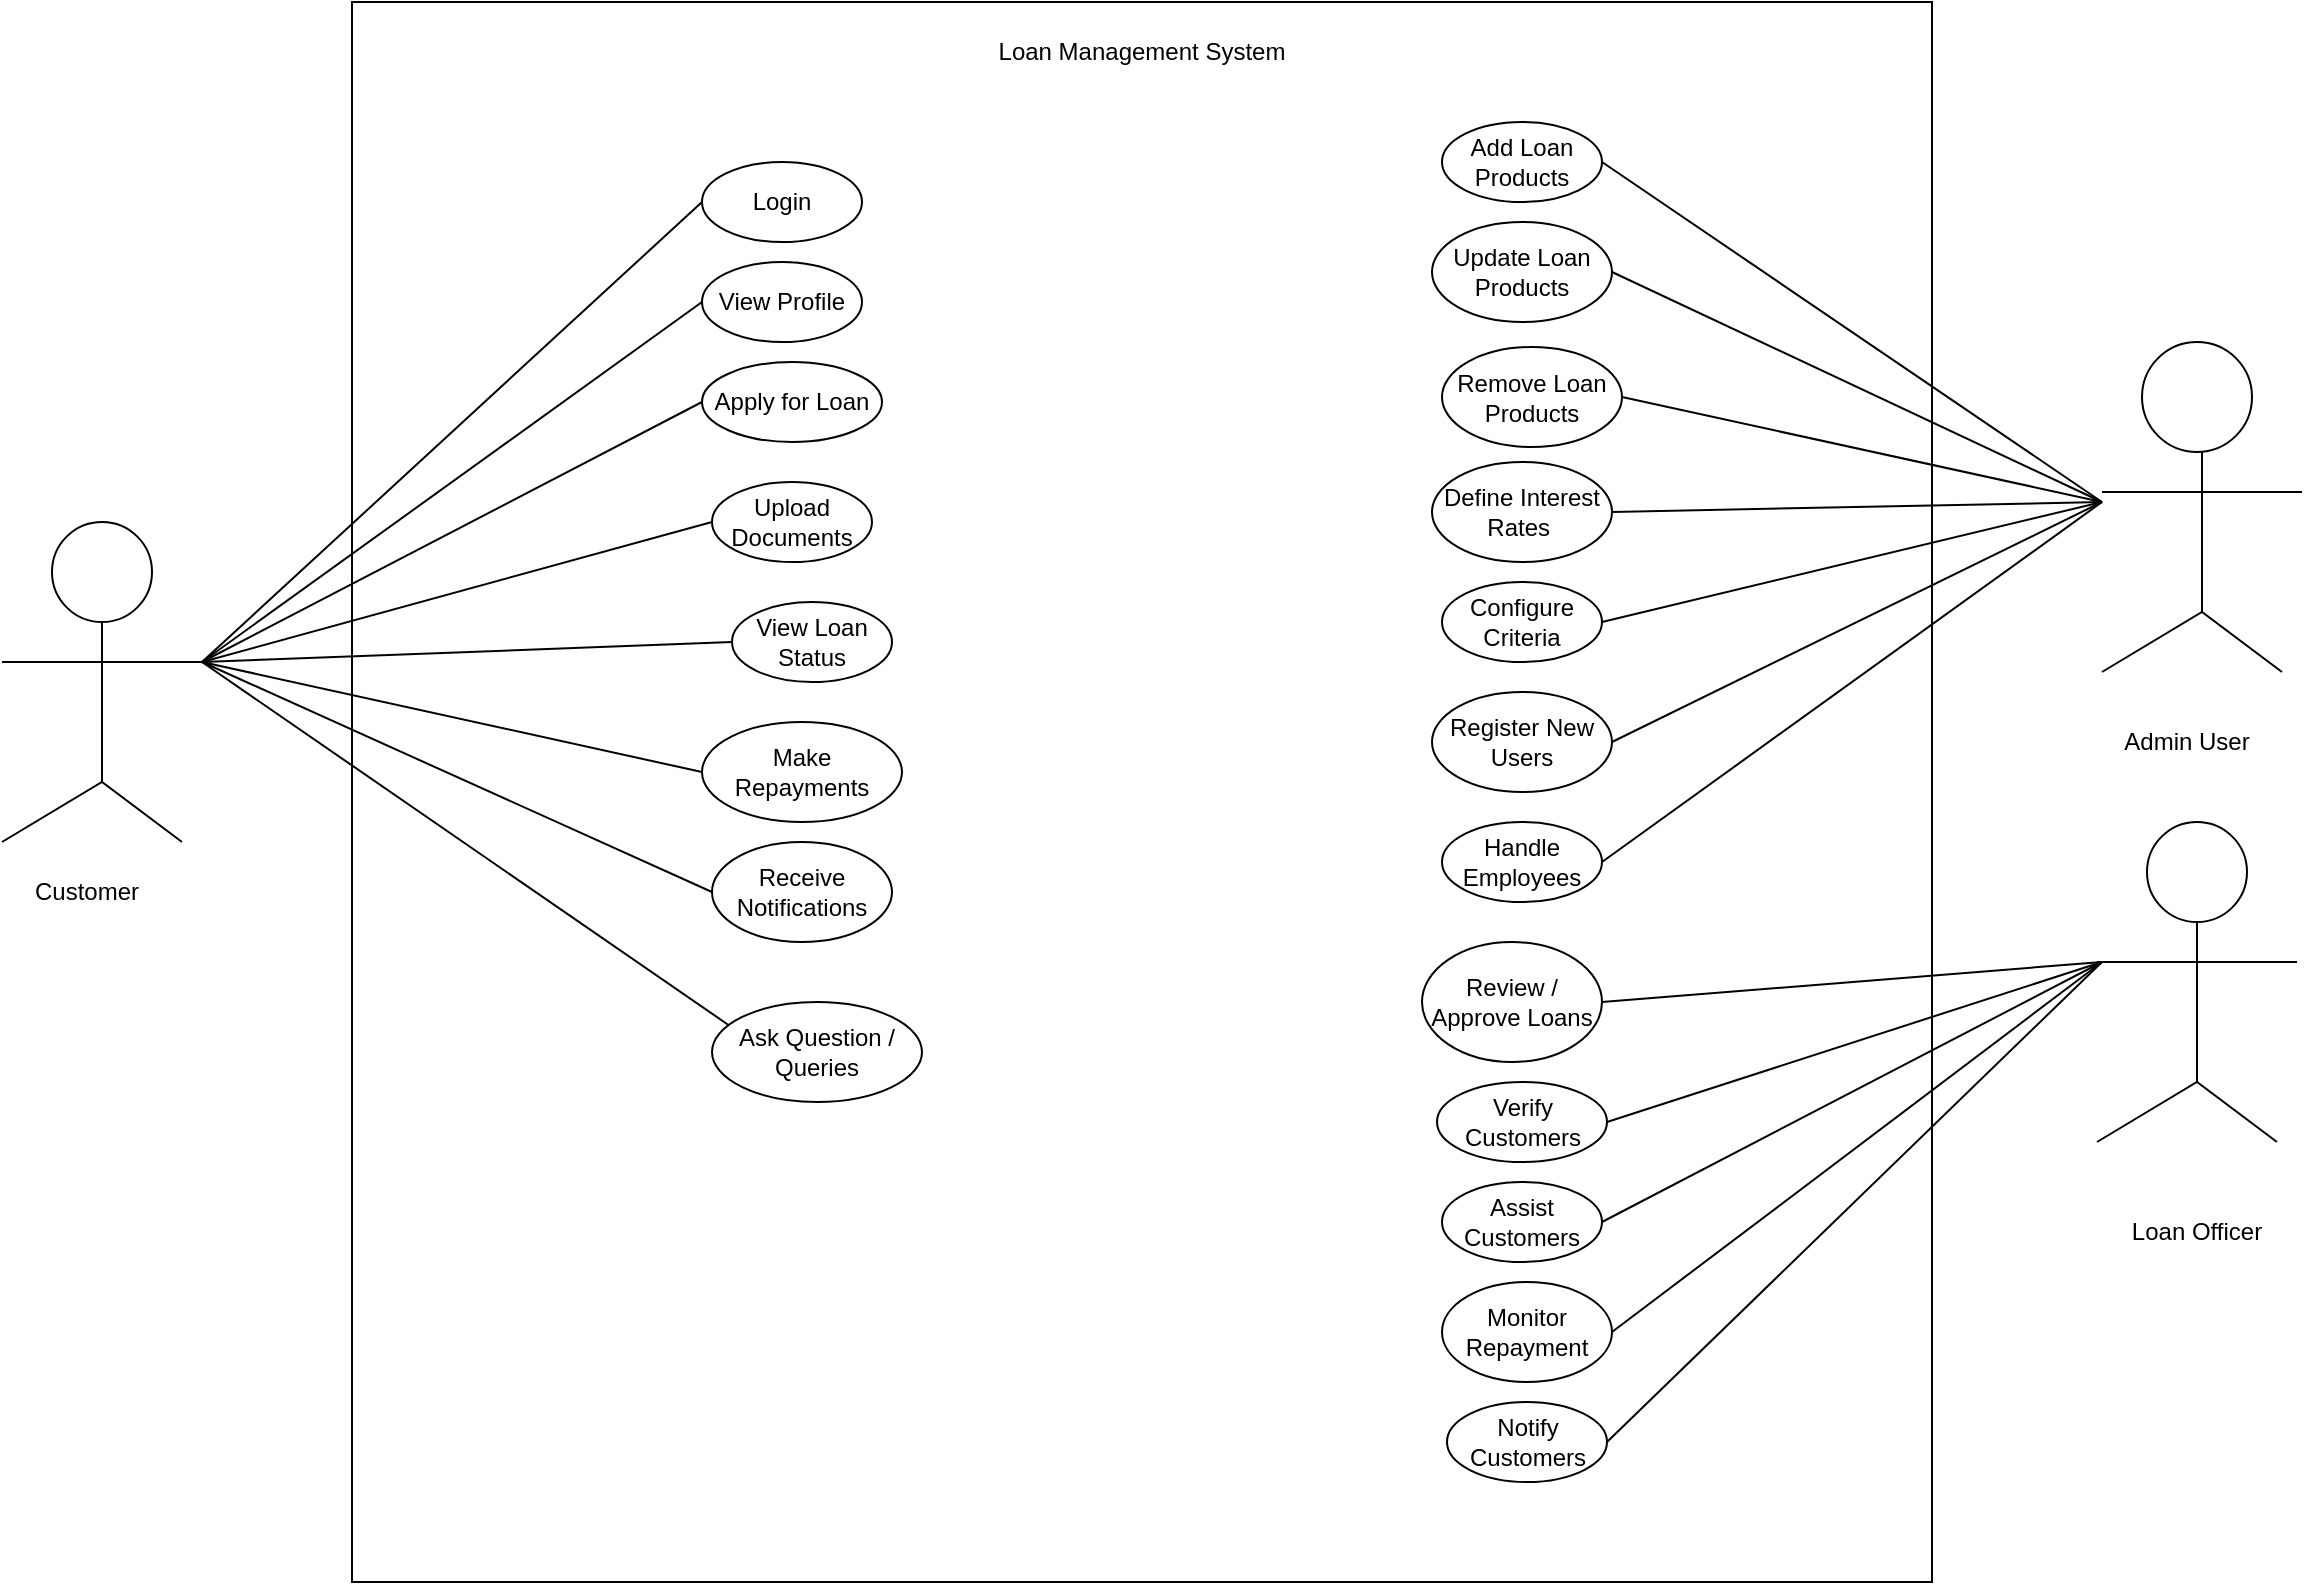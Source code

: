 <mxfile version="25.0.3">
  <diagram name="Page-1" id="BCJUQS5sVIFIiA6CkIwf">
    <mxGraphModel dx="1877" dy="1726" grid="1" gridSize="10" guides="1" tooltips="1" connect="1" arrows="1" fold="1" page="1" pageScale="1" pageWidth="827" pageHeight="1169" math="0" shadow="0">
      <root>
        <mxCell id="0" />
        <mxCell id="1" parent="0" />
        <mxCell id="SyZKQMgw6pQfzpvTB0Nx-2" value="" style="whiteSpace=wrap;html=1;aspect=fixed;" parent="1" vertex="1">
          <mxGeometry x="5" y="-310" width="790" height="790" as="geometry" />
        </mxCell>
        <mxCell id="SyZKQMgw6pQfzpvTB0Nx-4" value="Loan Management System" style="text;html=1;align=center;verticalAlign=middle;whiteSpace=wrap;rounded=0;" parent="1" vertex="1">
          <mxGeometry x="295" y="-300" width="210" height="30" as="geometry" />
        </mxCell>
        <mxCell id="SyZKQMgw6pQfzpvTB0Nx-7" value="Login" style="ellipse;whiteSpace=wrap;html=1;" parent="1" vertex="1">
          <mxGeometry x="180" y="-230" width="80" height="40" as="geometry" />
        </mxCell>
        <mxCell id="SyZKQMgw6pQfzpvTB0Nx-8" value="Apply for Loan" style="ellipse;whiteSpace=wrap;html=1;" parent="1" vertex="1">
          <mxGeometry x="180" y="-130" width="90" height="40" as="geometry" />
        </mxCell>
        <mxCell id="SyZKQMgw6pQfzpvTB0Nx-9" value="View Profile" style="ellipse;whiteSpace=wrap;html=1;" parent="1" vertex="1">
          <mxGeometry x="180" y="-180" width="80" height="40" as="geometry" />
        </mxCell>
        <mxCell id="SyZKQMgw6pQfzpvTB0Nx-10" value="Upload Documents" style="ellipse;whiteSpace=wrap;html=1;" parent="1" vertex="1">
          <mxGeometry x="185" y="-70" width="80" height="40" as="geometry" />
        </mxCell>
        <mxCell id="SyZKQMgw6pQfzpvTB0Nx-11" value="Make Repayments" style="ellipse;whiteSpace=wrap;html=1;" parent="1" vertex="1">
          <mxGeometry x="180" y="50" width="100" height="50" as="geometry" />
        </mxCell>
        <mxCell id="SyZKQMgw6pQfzpvTB0Nx-12" value="Ask Question / Queries" style="ellipse;whiteSpace=wrap;html=1;" parent="1" vertex="1">
          <mxGeometry x="185" y="190" width="105" height="50" as="geometry" />
        </mxCell>
        <mxCell id="SyZKQMgw6pQfzpvTB0Nx-13" value="View Loan Status" style="ellipse;whiteSpace=wrap;html=1;" parent="1" vertex="1">
          <mxGeometry x="195" y="-10" width="80" height="40" as="geometry" />
        </mxCell>
        <mxCell id="SyZKQMgw6pQfzpvTB0Nx-14" value="Receive Notifications" style="ellipse;whiteSpace=wrap;html=1;" parent="1" vertex="1">
          <mxGeometry x="185" y="110" width="90" height="50" as="geometry" />
        </mxCell>
        <mxCell id="SyZKQMgw6pQfzpvTB0Nx-15" value="Remove Loan Products" style="ellipse;whiteSpace=wrap;html=1;" parent="1" vertex="1">
          <mxGeometry x="550" y="-137.5" width="90" height="50" as="geometry" />
        </mxCell>
        <mxCell id="SyZKQMgw6pQfzpvTB0Nx-16" value="Update Loan Products" style="ellipse;whiteSpace=wrap;html=1;" parent="1" vertex="1">
          <mxGeometry x="545" y="-200" width="90" height="50" as="geometry" />
        </mxCell>
        <mxCell id="SyZKQMgw6pQfzpvTB0Nx-17" value="Add Loan Products" style="ellipse;whiteSpace=wrap;html=1;" parent="1" vertex="1">
          <mxGeometry x="550" y="-250" width="80" height="40" as="geometry" />
        </mxCell>
        <mxCell id="SyZKQMgw6pQfzpvTB0Nx-19" value="Review / Approve Loans" style="ellipse;whiteSpace=wrap;html=1;" parent="1" vertex="1">
          <mxGeometry x="540" y="160" width="90" height="60" as="geometry" />
        </mxCell>
        <mxCell id="SyZKQMgw6pQfzpvTB0Nx-20" value="Handle Employees" style="ellipse;whiteSpace=wrap;html=1;" parent="1" vertex="1">
          <mxGeometry x="550" y="100" width="80" height="40" as="geometry" />
        </mxCell>
        <mxCell id="SyZKQMgw6pQfzpvTB0Nx-21" value="Register New Users" style="ellipse;whiteSpace=wrap;html=1;" parent="1" vertex="1">
          <mxGeometry x="545" y="35" width="90" height="50" as="geometry" />
        </mxCell>
        <mxCell id="SyZKQMgw6pQfzpvTB0Nx-22" value="Configure Criteria" style="ellipse;whiteSpace=wrap;html=1;" parent="1" vertex="1">
          <mxGeometry x="550" y="-20" width="80" height="40" as="geometry" />
        </mxCell>
        <mxCell id="SyZKQMgw6pQfzpvTB0Nx-23" value="Define Interest Rates&amp;nbsp;" style="ellipse;whiteSpace=wrap;html=1;" parent="1" vertex="1">
          <mxGeometry x="545" y="-80" width="90" height="50" as="geometry" />
        </mxCell>
        <mxCell id="SyZKQMgw6pQfzpvTB0Nx-24" value="Monitor Repayment" style="ellipse;whiteSpace=wrap;html=1;" parent="1" vertex="1">
          <mxGeometry x="550" y="330" width="85" height="50" as="geometry" />
        </mxCell>
        <mxCell id="SyZKQMgw6pQfzpvTB0Nx-25" value="Assist Customers" style="ellipse;whiteSpace=wrap;html=1;" parent="1" vertex="1">
          <mxGeometry x="550" y="280" width="80" height="40" as="geometry" />
        </mxCell>
        <mxCell id="SyZKQMgw6pQfzpvTB0Nx-26" value="Verify Customers" style="ellipse;whiteSpace=wrap;html=1;" parent="1" vertex="1">
          <mxGeometry x="547.5" y="230" width="85" height="40" as="geometry" />
        </mxCell>
        <mxCell id="SyZKQMgw6pQfzpvTB0Nx-27" value="Notify Customers" style="ellipse;whiteSpace=wrap;html=1;" parent="1" vertex="1">
          <mxGeometry x="552.5" y="390" width="80" height="40" as="geometry" />
        </mxCell>
        <mxCell id="wWL5iFYLyrxjmq5AH68L-9" value="Customer" style="text;html=1;align=center;verticalAlign=middle;whiteSpace=wrap;rounded=0;" parent="1" vertex="1">
          <mxGeometry x="-170" y="110" width="85" height="50" as="geometry" />
        </mxCell>
        <mxCell id="wWL5iFYLyrxjmq5AH68L-12" value="" style="ellipse;whiteSpace=wrap;html=1;aspect=fixed;" parent="1" vertex="1">
          <mxGeometry x="-145" y="-50" width="50" height="50" as="geometry" />
        </mxCell>
        <mxCell id="wWL5iFYLyrxjmq5AH68L-13" value="" style="endArrow=none;html=1;rounded=0;" parent="1" edge="1">
          <mxGeometry width="50" height="50" relative="1" as="geometry">
            <mxPoint x="-120" y="80" as="sourcePoint" />
            <mxPoint x="-120" as="targetPoint" />
          </mxGeometry>
        </mxCell>
        <mxCell id="wWL5iFYLyrxjmq5AH68L-14" value="" style="endArrow=none;html=1;rounded=0;" parent="1" edge="1">
          <mxGeometry width="50" height="50" relative="1" as="geometry">
            <mxPoint x="-170" y="20" as="sourcePoint" />
            <mxPoint x="-70" y="20" as="targetPoint" />
            <Array as="points">
              <mxPoint x="-120" y="20" />
            </Array>
          </mxGeometry>
        </mxCell>
        <mxCell id="wWL5iFYLyrxjmq5AH68L-15" value="" style="endArrow=none;html=1;rounded=0;" parent="1" edge="1">
          <mxGeometry width="50" height="50" relative="1" as="geometry">
            <mxPoint x="-170" y="110" as="sourcePoint" />
            <mxPoint x="-80" y="110" as="targetPoint" />
            <Array as="points">
              <mxPoint x="-120" y="80" />
            </Array>
          </mxGeometry>
        </mxCell>
        <mxCell id="wWL5iFYLyrxjmq5AH68L-16" value="" style="ellipse;whiteSpace=wrap;html=1;aspect=fixed;" parent="1" vertex="1">
          <mxGeometry x="900" y="-140" width="55" height="55" as="geometry" />
        </mxCell>
        <mxCell id="wWL5iFYLyrxjmq5AH68L-17" value="" style="endArrow=none;html=1;rounded=0;" parent="1" edge="1">
          <mxGeometry width="50" height="50" relative="1" as="geometry">
            <mxPoint x="930" y="-5" as="sourcePoint" />
            <mxPoint x="930" y="-85" as="targetPoint" />
          </mxGeometry>
        </mxCell>
        <mxCell id="wWL5iFYLyrxjmq5AH68L-18" value="" style="endArrow=none;html=1;rounded=0;" parent="1" edge="1">
          <mxGeometry width="50" height="50" relative="1" as="geometry">
            <mxPoint x="880" y="-65" as="sourcePoint" />
            <mxPoint x="980" y="-65" as="targetPoint" />
            <Array as="points">
              <mxPoint x="930" y="-65" />
            </Array>
          </mxGeometry>
        </mxCell>
        <mxCell id="wWL5iFYLyrxjmq5AH68L-19" value="" style="endArrow=none;html=1;rounded=0;" parent="1" edge="1">
          <mxGeometry width="50" height="50" relative="1" as="geometry">
            <mxPoint x="880" y="25" as="sourcePoint" />
            <mxPoint x="970" y="25" as="targetPoint" />
            <Array as="points">
              <mxPoint x="930" y="-5" />
            </Array>
          </mxGeometry>
        </mxCell>
        <mxCell id="wWL5iFYLyrxjmq5AH68L-28" value="" style="ellipse;whiteSpace=wrap;html=1;aspect=fixed;" parent="1" vertex="1">
          <mxGeometry x="902.5" y="100" width="50" height="50" as="geometry" />
        </mxCell>
        <mxCell id="wWL5iFYLyrxjmq5AH68L-29" value="" style="endArrow=none;html=1;rounded=0;" parent="1" edge="1">
          <mxGeometry width="50" height="50" relative="1" as="geometry">
            <mxPoint x="927.5" y="230" as="sourcePoint" />
            <mxPoint x="927.5" y="150" as="targetPoint" />
          </mxGeometry>
        </mxCell>
        <mxCell id="wWL5iFYLyrxjmq5AH68L-30" value="" style="endArrow=none;html=1;rounded=0;" parent="1" edge="1">
          <mxGeometry width="50" height="50" relative="1" as="geometry">
            <mxPoint x="877.5" y="170" as="sourcePoint" />
            <mxPoint x="977.5" y="170" as="targetPoint" />
            <Array as="points">
              <mxPoint x="927.5" y="170" />
            </Array>
          </mxGeometry>
        </mxCell>
        <mxCell id="wWL5iFYLyrxjmq5AH68L-31" value="" style="endArrow=none;html=1;rounded=0;" parent="1" edge="1">
          <mxGeometry width="50" height="50" relative="1" as="geometry">
            <mxPoint x="877.5" y="260" as="sourcePoint" />
            <mxPoint x="967.5" y="260" as="targetPoint" />
            <Array as="points">
              <mxPoint x="927.5" y="230" />
            </Array>
          </mxGeometry>
        </mxCell>
        <mxCell id="wWL5iFYLyrxjmq5AH68L-33" value="Admin User" style="text;html=1;align=center;verticalAlign=middle;whiteSpace=wrap;rounded=0;" parent="1" vertex="1">
          <mxGeometry x="880" y="35" width="85" height="50" as="geometry" />
        </mxCell>
        <mxCell id="wWL5iFYLyrxjmq5AH68L-34" value="Loan Officer" style="text;html=1;align=center;verticalAlign=middle;whiteSpace=wrap;rounded=0;" parent="1" vertex="1">
          <mxGeometry x="885" y="280" width="85" height="50" as="geometry" />
        </mxCell>
        <mxCell id="wWL5iFYLyrxjmq5AH68L-35" value="" style="endArrow=none;html=1;rounded=0;exitX=0;exitY=0.5;exitDx=0;exitDy=0;" parent="1" source="SyZKQMgw6pQfzpvTB0Nx-7" edge="1">
          <mxGeometry width="50" height="50" relative="1" as="geometry">
            <mxPoint x="510" y="150" as="sourcePoint" />
            <mxPoint x="-70" y="20" as="targetPoint" />
          </mxGeometry>
        </mxCell>
        <mxCell id="wWL5iFYLyrxjmq5AH68L-36" value="" style="endArrow=none;html=1;rounded=0;entryX=0;entryY=0.5;entryDx=0;entryDy=0;" parent="1" target="SyZKQMgw6pQfzpvTB0Nx-9" edge="1">
          <mxGeometry width="50" height="50" relative="1" as="geometry">
            <mxPoint x="-70" y="20" as="sourcePoint" />
            <mxPoint x="560" y="100" as="targetPoint" />
          </mxGeometry>
        </mxCell>
        <mxCell id="wWL5iFYLyrxjmq5AH68L-37" value="" style="endArrow=none;html=1;rounded=0;entryX=0;entryY=0.5;entryDx=0;entryDy=0;" parent="1" target="SyZKQMgw6pQfzpvTB0Nx-8" edge="1">
          <mxGeometry width="50" height="50" relative="1" as="geometry">
            <mxPoint x="-70" y="20" as="sourcePoint" />
            <mxPoint x="560" y="100" as="targetPoint" />
          </mxGeometry>
        </mxCell>
        <mxCell id="wWL5iFYLyrxjmq5AH68L-38" value="" style="endArrow=none;html=1;rounded=0;entryX=0;entryY=0.5;entryDx=0;entryDy=0;" parent="1" target="SyZKQMgw6pQfzpvTB0Nx-10" edge="1">
          <mxGeometry width="50" height="50" relative="1" as="geometry">
            <mxPoint x="-70" y="20" as="sourcePoint" />
            <mxPoint x="190" y="-100" as="targetPoint" />
          </mxGeometry>
        </mxCell>
        <mxCell id="wWL5iFYLyrxjmq5AH68L-39" value="" style="endArrow=none;html=1;rounded=0;entryX=0.08;entryY=0.232;entryDx=0;entryDy=0;entryPerimeter=0;" parent="1" target="SyZKQMgw6pQfzpvTB0Nx-12" edge="1">
          <mxGeometry width="50" height="50" relative="1" as="geometry">
            <mxPoint x="-70" y="20" as="sourcePoint" />
            <mxPoint x="180" y="190" as="targetPoint" />
          </mxGeometry>
        </mxCell>
        <mxCell id="wWL5iFYLyrxjmq5AH68L-40" value="" style="endArrow=none;html=1;rounded=0;entryX=0;entryY=0.5;entryDx=0;entryDy=0;" parent="1" target="SyZKQMgw6pQfzpvTB0Nx-13" edge="1">
          <mxGeometry width="50" height="50" relative="1" as="geometry">
            <mxPoint x="-70" y="20" as="sourcePoint" />
            <mxPoint x="210" y="-80" as="targetPoint" />
          </mxGeometry>
        </mxCell>
        <mxCell id="wWL5iFYLyrxjmq5AH68L-41" value="" style="endArrow=none;html=1;rounded=0;entryX=0;entryY=0.5;entryDx=0;entryDy=0;" parent="1" target="SyZKQMgw6pQfzpvTB0Nx-11" edge="1">
          <mxGeometry width="50" height="50" relative="1" as="geometry">
            <mxPoint x="-70" y="20" as="sourcePoint" />
            <mxPoint x="220" y="-70" as="targetPoint" />
          </mxGeometry>
        </mxCell>
        <mxCell id="wWL5iFYLyrxjmq5AH68L-42" value="" style="endArrow=none;html=1;rounded=0;entryX=0;entryY=0.5;entryDx=0;entryDy=0;" parent="1" target="SyZKQMgw6pQfzpvTB0Nx-14" edge="1">
          <mxGeometry width="50" height="50" relative="1" as="geometry">
            <mxPoint x="-70" y="20" as="sourcePoint" />
            <mxPoint x="230" y="-60" as="targetPoint" />
          </mxGeometry>
        </mxCell>
        <mxCell id="wWL5iFYLyrxjmq5AH68L-43" value="" style="endArrow=none;html=1;rounded=0;entryX=1;entryY=0.5;entryDx=0;entryDy=0;" parent="1" target="SyZKQMgw6pQfzpvTB0Nx-17" edge="1">
          <mxGeometry width="50" height="50" relative="1" as="geometry">
            <mxPoint x="880" y="-60" as="sourcePoint" />
            <mxPoint x="560" y="100" as="targetPoint" />
          </mxGeometry>
        </mxCell>
        <mxCell id="wWL5iFYLyrxjmq5AH68L-44" value="" style="endArrow=none;html=1;rounded=0;entryX=1;entryY=0.5;entryDx=0;entryDy=0;" parent="1" target="SyZKQMgw6pQfzpvTB0Nx-22" edge="1">
          <mxGeometry width="50" height="50" relative="1" as="geometry">
            <mxPoint x="880" y="-60" as="sourcePoint" />
            <mxPoint x="640" y="-200" as="targetPoint" />
          </mxGeometry>
        </mxCell>
        <mxCell id="wWL5iFYLyrxjmq5AH68L-45" value="" style="endArrow=none;html=1;rounded=0;entryX=1;entryY=0.5;entryDx=0;entryDy=0;" parent="1" target="SyZKQMgw6pQfzpvTB0Nx-23" edge="1">
          <mxGeometry width="50" height="50" relative="1" as="geometry">
            <mxPoint x="880" y="-60" as="sourcePoint" />
            <mxPoint x="650" y="-190" as="targetPoint" />
          </mxGeometry>
        </mxCell>
        <mxCell id="wWL5iFYLyrxjmq5AH68L-46" value="" style="endArrow=none;html=1;rounded=0;entryX=1;entryY=0.5;entryDx=0;entryDy=0;" parent="1" target="SyZKQMgw6pQfzpvTB0Nx-15" edge="1">
          <mxGeometry width="50" height="50" relative="1" as="geometry">
            <mxPoint x="880" y="-60" as="sourcePoint" />
            <mxPoint x="660" y="-180" as="targetPoint" />
          </mxGeometry>
        </mxCell>
        <mxCell id="wWL5iFYLyrxjmq5AH68L-47" value="" style="endArrow=none;html=1;rounded=0;entryX=1;entryY=0.5;entryDx=0;entryDy=0;" parent="1" target="SyZKQMgw6pQfzpvTB0Nx-16" edge="1">
          <mxGeometry width="50" height="50" relative="1" as="geometry">
            <mxPoint x="880" y="-60" as="sourcePoint" />
            <mxPoint x="670" y="-170" as="targetPoint" />
          </mxGeometry>
        </mxCell>
        <mxCell id="wWL5iFYLyrxjmq5AH68L-48" value="" style="endArrow=none;html=1;rounded=0;entryX=1;entryY=0.5;entryDx=0;entryDy=0;" parent="1" target="SyZKQMgw6pQfzpvTB0Nx-20" edge="1">
          <mxGeometry width="50" height="50" relative="1" as="geometry">
            <mxPoint x="880" y="-60" as="sourcePoint" />
            <mxPoint x="680" y="-160" as="targetPoint" />
          </mxGeometry>
        </mxCell>
        <mxCell id="wWL5iFYLyrxjmq5AH68L-49" value="" style="endArrow=none;html=1;rounded=0;entryX=1;entryY=0.5;entryDx=0;entryDy=0;" parent="1" target="SyZKQMgw6pQfzpvTB0Nx-21" edge="1">
          <mxGeometry width="50" height="50" relative="1" as="geometry">
            <mxPoint x="880" y="-60" as="sourcePoint" />
            <mxPoint x="690" y="-150" as="targetPoint" />
          </mxGeometry>
        </mxCell>
        <mxCell id="wWL5iFYLyrxjmq5AH68L-50" value="" style="endArrow=none;html=1;rounded=0;entryX=1;entryY=0.5;entryDx=0;entryDy=0;" parent="1" target="SyZKQMgw6pQfzpvTB0Nx-25" edge="1">
          <mxGeometry width="50" height="50" relative="1" as="geometry">
            <mxPoint x="880" y="170" as="sourcePoint" />
            <mxPoint x="700" y="-140" as="targetPoint" />
          </mxGeometry>
        </mxCell>
        <mxCell id="wWL5iFYLyrxjmq5AH68L-51" value="" style="endArrow=none;html=1;rounded=0;entryX=1;entryY=0.5;entryDx=0;entryDy=0;" parent="1" target="SyZKQMgw6pQfzpvTB0Nx-27" edge="1">
          <mxGeometry width="50" height="50" relative="1" as="geometry">
            <mxPoint x="880" y="170" as="sourcePoint" />
            <mxPoint x="710" y="-130" as="targetPoint" />
          </mxGeometry>
        </mxCell>
        <mxCell id="wWL5iFYLyrxjmq5AH68L-52" value="" style="endArrow=none;html=1;rounded=0;entryX=1;entryY=0.5;entryDx=0;entryDy=0;" parent="1" target="SyZKQMgw6pQfzpvTB0Nx-24" edge="1">
          <mxGeometry width="50" height="50" relative="1" as="geometry">
            <mxPoint x="880" y="170" as="sourcePoint" />
            <mxPoint x="720" y="-120" as="targetPoint" />
          </mxGeometry>
        </mxCell>
        <mxCell id="wWL5iFYLyrxjmq5AH68L-53" value="" style="endArrow=none;html=1;rounded=0;entryX=1;entryY=0.5;entryDx=0;entryDy=0;" parent="1" target="SyZKQMgw6pQfzpvTB0Nx-26" edge="1">
          <mxGeometry width="50" height="50" relative="1" as="geometry">
            <mxPoint x="880" y="170" as="sourcePoint" />
            <mxPoint x="730" y="-110" as="targetPoint" />
          </mxGeometry>
        </mxCell>
        <mxCell id="wWL5iFYLyrxjmq5AH68L-54" value="" style="endArrow=none;html=1;rounded=0;entryX=1;entryY=0.5;entryDx=0;entryDy=0;" parent="1" target="SyZKQMgw6pQfzpvTB0Nx-19" edge="1">
          <mxGeometry width="50" height="50" relative="1" as="geometry">
            <mxPoint x="880" y="170" as="sourcePoint" />
            <mxPoint x="740" y="-100" as="targetPoint" />
          </mxGeometry>
        </mxCell>
      </root>
    </mxGraphModel>
  </diagram>
</mxfile>
